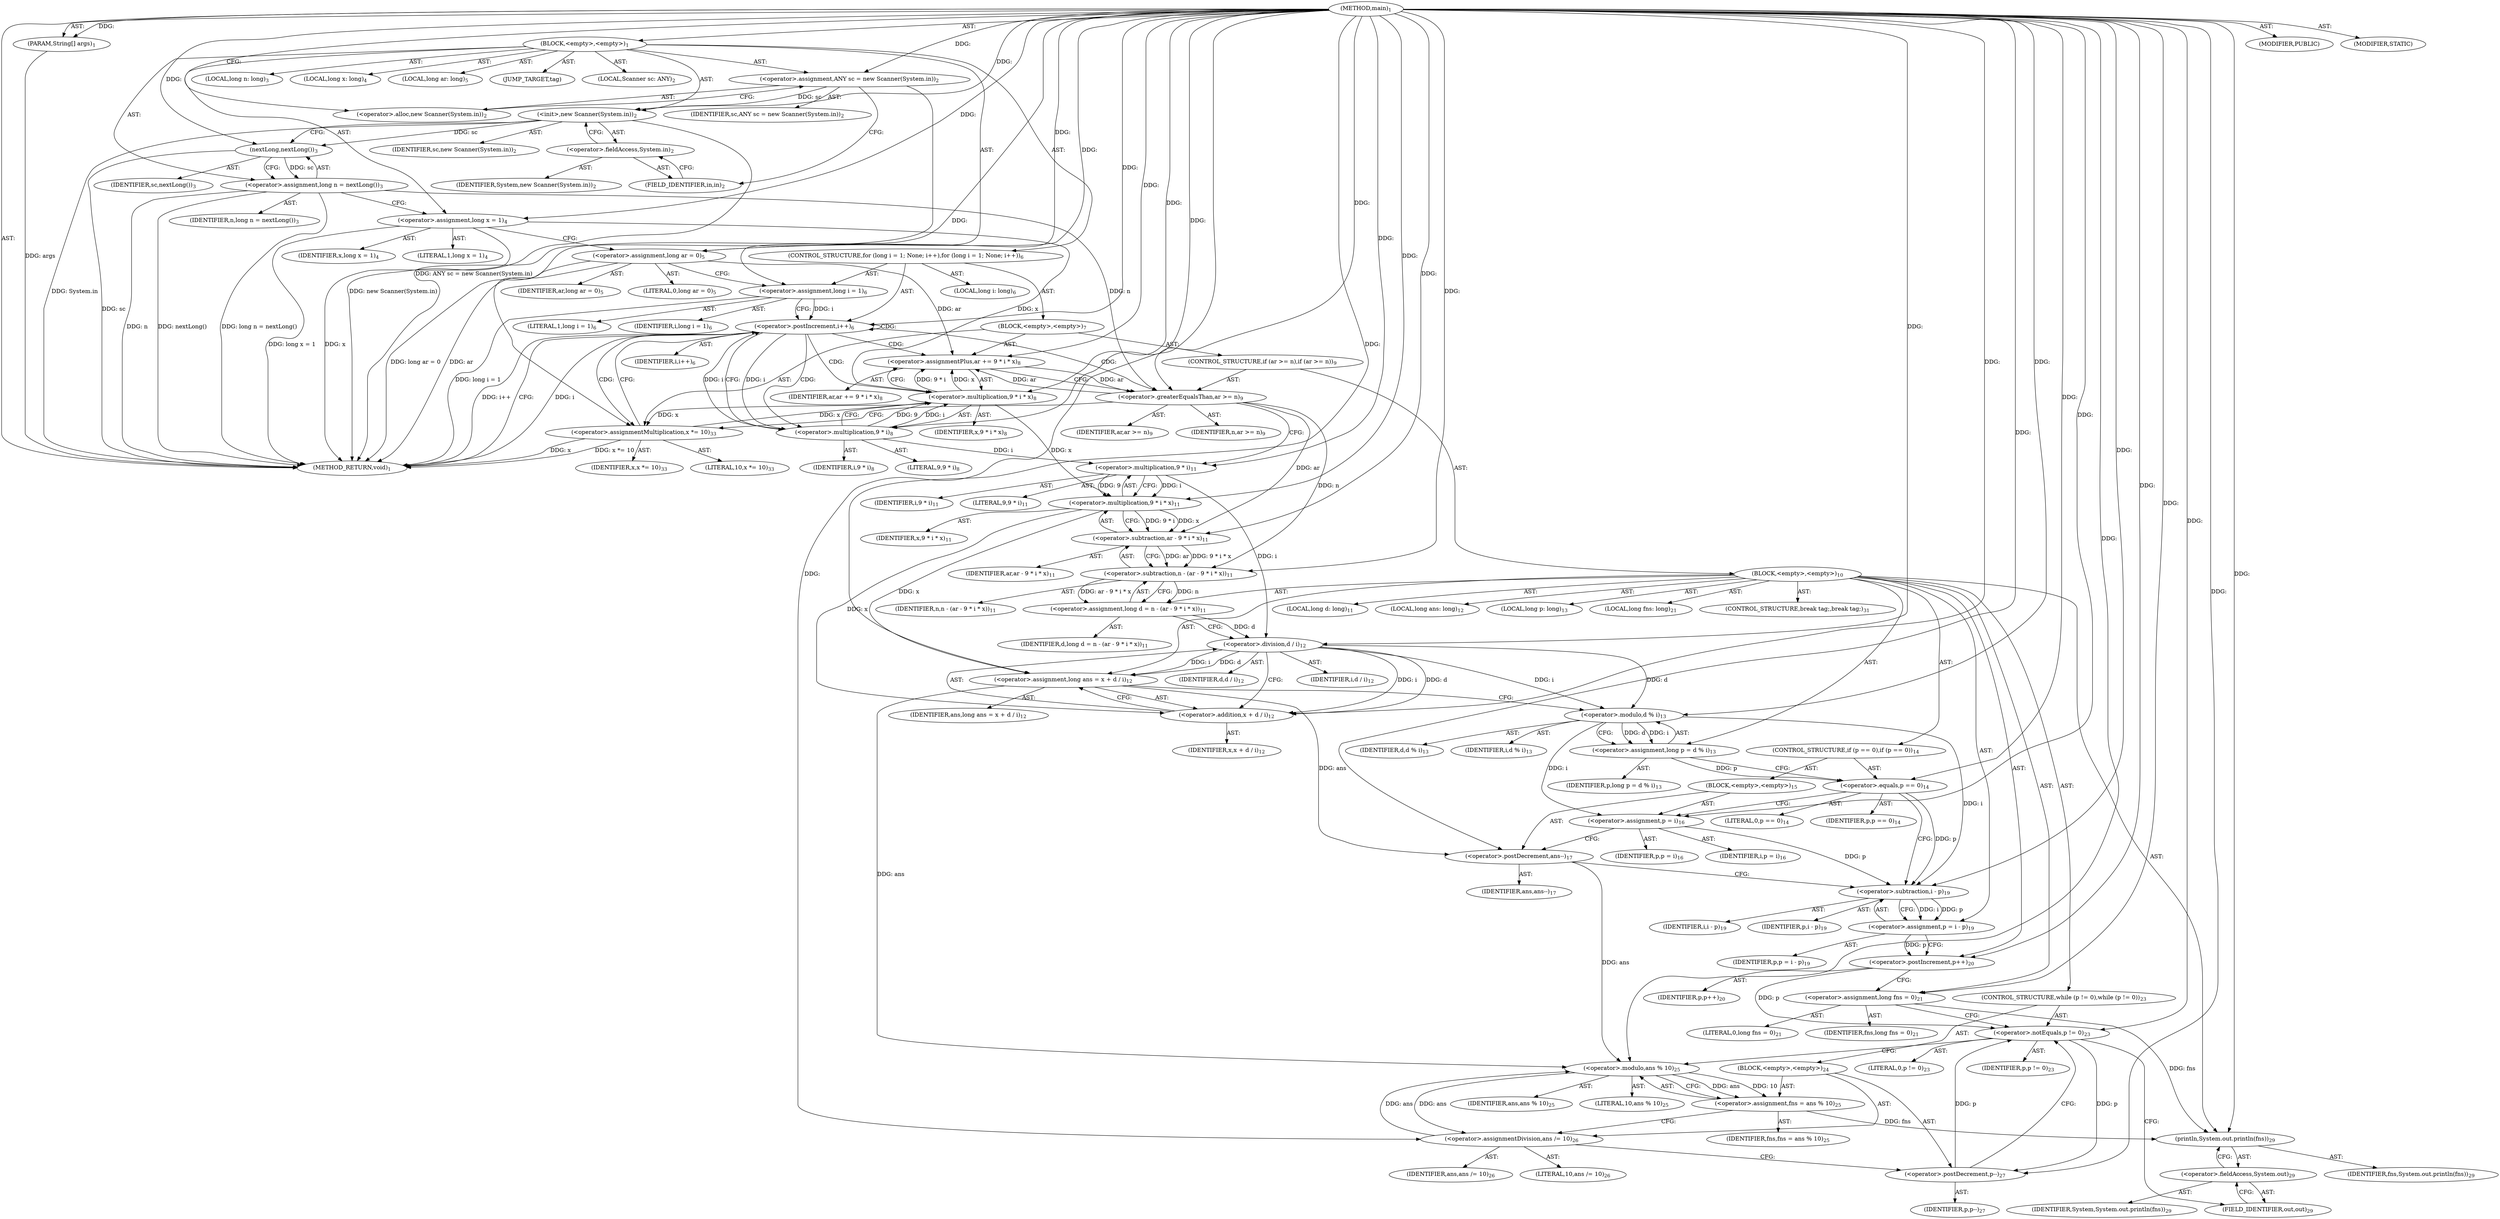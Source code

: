 digraph "main" {  
"19" [label = <(METHOD,main)<SUB>1</SUB>> ]
"20" [label = <(PARAM,String[] args)<SUB>1</SUB>> ]
"21" [label = <(BLOCK,&lt;empty&gt;,&lt;empty&gt;)<SUB>1</SUB>> ]
"4" [label = <(LOCAL,Scanner sc: ANY)<SUB>2</SUB>> ]
"22" [label = <(&lt;operator&gt;.assignment,ANY sc = new Scanner(System.in))<SUB>2</SUB>> ]
"23" [label = <(IDENTIFIER,sc,ANY sc = new Scanner(System.in))<SUB>2</SUB>> ]
"24" [label = <(&lt;operator&gt;.alloc,new Scanner(System.in))<SUB>2</SUB>> ]
"25" [label = <(&lt;init&gt;,new Scanner(System.in))<SUB>2</SUB>> ]
"3" [label = <(IDENTIFIER,sc,new Scanner(System.in))<SUB>2</SUB>> ]
"26" [label = <(&lt;operator&gt;.fieldAccess,System.in)<SUB>2</SUB>> ]
"27" [label = <(IDENTIFIER,System,new Scanner(System.in))<SUB>2</SUB>> ]
"28" [label = <(FIELD_IDENTIFIER,in,in)<SUB>2</SUB>> ]
"29" [label = <(LOCAL,long n: long)<SUB>3</SUB>> ]
"30" [label = <(&lt;operator&gt;.assignment,long n = nextLong())<SUB>3</SUB>> ]
"31" [label = <(IDENTIFIER,n,long n = nextLong())<SUB>3</SUB>> ]
"32" [label = <(nextLong,nextLong())<SUB>3</SUB>> ]
"33" [label = <(IDENTIFIER,sc,nextLong())<SUB>3</SUB>> ]
"34" [label = <(LOCAL,long x: long)<SUB>4</SUB>> ]
"35" [label = <(&lt;operator&gt;.assignment,long x = 1)<SUB>4</SUB>> ]
"36" [label = <(IDENTIFIER,x,long x = 1)<SUB>4</SUB>> ]
"37" [label = <(LITERAL,1,long x = 1)<SUB>4</SUB>> ]
"38" [label = <(LOCAL,long ar: long)<SUB>5</SUB>> ]
"39" [label = <(&lt;operator&gt;.assignment,long ar = 0)<SUB>5</SUB>> ]
"40" [label = <(IDENTIFIER,ar,long ar = 0)<SUB>5</SUB>> ]
"41" [label = <(LITERAL,0,long ar = 0)<SUB>5</SUB>> ]
"42" [label = <(JUMP_TARGET,tag)> ]
"43" [label = <(CONTROL_STRUCTURE,for (long i = 1; None; i++),for (long i = 1; None; i++))<SUB>6</SUB>> ]
"44" [label = <(LOCAL,long i: long)<SUB>6</SUB>> ]
"45" [label = <(&lt;operator&gt;.assignment,long i = 1)<SUB>6</SUB>> ]
"46" [label = <(IDENTIFIER,i,long i = 1)<SUB>6</SUB>> ]
"47" [label = <(LITERAL,1,long i = 1)<SUB>6</SUB>> ]
"48" [label = <(&lt;operator&gt;.postIncrement,i++)<SUB>6</SUB>> ]
"49" [label = <(IDENTIFIER,i,i++)<SUB>6</SUB>> ]
"50" [label = <(BLOCK,&lt;empty&gt;,&lt;empty&gt;)<SUB>7</SUB>> ]
"51" [label = <(&lt;operator&gt;.assignmentPlus,ar += 9 * i * x)<SUB>8</SUB>> ]
"52" [label = <(IDENTIFIER,ar,ar += 9 * i * x)<SUB>8</SUB>> ]
"53" [label = <(&lt;operator&gt;.multiplication,9 * i * x)<SUB>8</SUB>> ]
"54" [label = <(&lt;operator&gt;.multiplication,9 * i)<SUB>8</SUB>> ]
"55" [label = <(LITERAL,9,9 * i)<SUB>8</SUB>> ]
"56" [label = <(IDENTIFIER,i,9 * i)<SUB>8</SUB>> ]
"57" [label = <(IDENTIFIER,x,9 * i * x)<SUB>8</SUB>> ]
"58" [label = <(CONTROL_STRUCTURE,if (ar &gt;= n),if (ar &gt;= n))<SUB>9</SUB>> ]
"59" [label = <(&lt;operator&gt;.greaterEqualsThan,ar &gt;= n)<SUB>9</SUB>> ]
"60" [label = <(IDENTIFIER,ar,ar &gt;= n)<SUB>9</SUB>> ]
"61" [label = <(IDENTIFIER,n,ar &gt;= n)<SUB>9</SUB>> ]
"62" [label = <(BLOCK,&lt;empty&gt;,&lt;empty&gt;)<SUB>10</SUB>> ]
"63" [label = <(LOCAL,long d: long)<SUB>11</SUB>> ]
"64" [label = <(&lt;operator&gt;.assignment,long d = n - (ar - 9 * i * x))<SUB>11</SUB>> ]
"65" [label = <(IDENTIFIER,d,long d = n - (ar - 9 * i * x))<SUB>11</SUB>> ]
"66" [label = <(&lt;operator&gt;.subtraction,n - (ar - 9 * i * x))<SUB>11</SUB>> ]
"67" [label = <(IDENTIFIER,n,n - (ar - 9 * i * x))<SUB>11</SUB>> ]
"68" [label = <(&lt;operator&gt;.subtraction,ar - 9 * i * x)<SUB>11</SUB>> ]
"69" [label = <(IDENTIFIER,ar,ar - 9 * i * x)<SUB>11</SUB>> ]
"70" [label = <(&lt;operator&gt;.multiplication,9 * i * x)<SUB>11</SUB>> ]
"71" [label = <(&lt;operator&gt;.multiplication,9 * i)<SUB>11</SUB>> ]
"72" [label = <(LITERAL,9,9 * i)<SUB>11</SUB>> ]
"73" [label = <(IDENTIFIER,i,9 * i)<SUB>11</SUB>> ]
"74" [label = <(IDENTIFIER,x,9 * i * x)<SUB>11</SUB>> ]
"75" [label = <(LOCAL,long ans: long)<SUB>12</SUB>> ]
"76" [label = <(&lt;operator&gt;.assignment,long ans = x + d / i)<SUB>12</SUB>> ]
"77" [label = <(IDENTIFIER,ans,long ans = x + d / i)<SUB>12</SUB>> ]
"78" [label = <(&lt;operator&gt;.addition,x + d / i)<SUB>12</SUB>> ]
"79" [label = <(IDENTIFIER,x,x + d / i)<SUB>12</SUB>> ]
"80" [label = <(&lt;operator&gt;.division,d / i)<SUB>12</SUB>> ]
"81" [label = <(IDENTIFIER,d,d / i)<SUB>12</SUB>> ]
"82" [label = <(IDENTIFIER,i,d / i)<SUB>12</SUB>> ]
"83" [label = <(LOCAL,long p: long)<SUB>13</SUB>> ]
"84" [label = <(&lt;operator&gt;.assignment,long p = d % i)<SUB>13</SUB>> ]
"85" [label = <(IDENTIFIER,p,long p = d % i)<SUB>13</SUB>> ]
"86" [label = <(&lt;operator&gt;.modulo,d % i)<SUB>13</SUB>> ]
"87" [label = <(IDENTIFIER,d,d % i)<SUB>13</SUB>> ]
"88" [label = <(IDENTIFIER,i,d % i)<SUB>13</SUB>> ]
"89" [label = <(CONTROL_STRUCTURE,if (p == 0),if (p == 0))<SUB>14</SUB>> ]
"90" [label = <(&lt;operator&gt;.equals,p == 0)<SUB>14</SUB>> ]
"91" [label = <(IDENTIFIER,p,p == 0)<SUB>14</SUB>> ]
"92" [label = <(LITERAL,0,p == 0)<SUB>14</SUB>> ]
"93" [label = <(BLOCK,&lt;empty&gt;,&lt;empty&gt;)<SUB>15</SUB>> ]
"94" [label = <(&lt;operator&gt;.assignment,p = i)<SUB>16</SUB>> ]
"95" [label = <(IDENTIFIER,p,p = i)<SUB>16</SUB>> ]
"96" [label = <(IDENTIFIER,i,p = i)<SUB>16</SUB>> ]
"97" [label = <(&lt;operator&gt;.postDecrement,ans--)<SUB>17</SUB>> ]
"98" [label = <(IDENTIFIER,ans,ans--)<SUB>17</SUB>> ]
"99" [label = <(&lt;operator&gt;.assignment,p = i - p)<SUB>19</SUB>> ]
"100" [label = <(IDENTIFIER,p,p = i - p)<SUB>19</SUB>> ]
"101" [label = <(&lt;operator&gt;.subtraction,i - p)<SUB>19</SUB>> ]
"102" [label = <(IDENTIFIER,i,i - p)<SUB>19</SUB>> ]
"103" [label = <(IDENTIFIER,p,i - p)<SUB>19</SUB>> ]
"104" [label = <(&lt;operator&gt;.postIncrement,p++)<SUB>20</SUB>> ]
"105" [label = <(IDENTIFIER,p,p++)<SUB>20</SUB>> ]
"106" [label = <(LOCAL,long fns: long)<SUB>21</SUB>> ]
"107" [label = <(&lt;operator&gt;.assignment,long fns = 0)<SUB>21</SUB>> ]
"108" [label = <(IDENTIFIER,fns,long fns = 0)<SUB>21</SUB>> ]
"109" [label = <(LITERAL,0,long fns = 0)<SUB>21</SUB>> ]
"110" [label = <(CONTROL_STRUCTURE,while (p != 0),while (p != 0))<SUB>23</SUB>> ]
"111" [label = <(&lt;operator&gt;.notEquals,p != 0)<SUB>23</SUB>> ]
"112" [label = <(IDENTIFIER,p,p != 0)<SUB>23</SUB>> ]
"113" [label = <(LITERAL,0,p != 0)<SUB>23</SUB>> ]
"114" [label = <(BLOCK,&lt;empty&gt;,&lt;empty&gt;)<SUB>24</SUB>> ]
"115" [label = <(&lt;operator&gt;.assignment,fns = ans % 10)<SUB>25</SUB>> ]
"116" [label = <(IDENTIFIER,fns,fns = ans % 10)<SUB>25</SUB>> ]
"117" [label = <(&lt;operator&gt;.modulo,ans % 10)<SUB>25</SUB>> ]
"118" [label = <(IDENTIFIER,ans,ans % 10)<SUB>25</SUB>> ]
"119" [label = <(LITERAL,10,ans % 10)<SUB>25</SUB>> ]
"120" [label = <(&lt;operator&gt;.assignmentDivision,ans /= 10)<SUB>26</SUB>> ]
"121" [label = <(IDENTIFIER,ans,ans /= 10)<SUB>26</SUB>> ]
"122" [label = <(LITERAL,10,ans /= 10)<SUB>26</SUB>> ]
"123" [label = <(&lt;operator&gt;.postDecrement,p--)<SUB>27</SUB>> ]
"124" [label = <(IDENTIFIER,p,p--)<SUB>27</SUB>> ]
"125" [label = <(println,System.out.println(fns))<SUB>29</SUB>> ]
"126" [label = <(&lt;operator&gt;.fieldAccess,System.out)<SUB>29</SUB>> ]
"127" [label = <(IDENTIFIER,System,System.out.println(fns))<SUB>29</SUB>> ]
"128" [label = <(FIELD_IDENTIFIER,out,out)<SUB>29</SUB>> ]
"129" [label = <(IDENTIFIER,fns,System.out.println(fns))<SUB>29</SUB>> ]
"130" [label = <(CONTROL_STRUCTURE,break tag;,break tag;)<SUB>31</SUB>> ]
"131" [label = <(&lt;operator&gt;.assignmentMultiplication,x *= 10)<SUB>33</SUB>> ]
"132" [label = <(IDENTIFIER,x,x *= 10)<SUB>33</SUB>> ]
"133" [label = <(LITERAL,10,x *= 10)<SUB>33</SUB>> ]
"134" [label = <(MODIFIER,PUBLIC)> ]
"135" [label = <(MODIFIER,STATIC)> ]
"136" [label = <(METHOD_RETURN,void)<SUB>1</SUB>> ]
  "19" -> "20"  [ label = "AST: "] 
  "19" -> "21"  [ label = "AST: "] 
  "19" -> "134"  [ label = "AST: "] 
  "19" -> "135"  [ label = "AST: "] 
  "19" -> "136"  [ label = "AST: "] 
  "21" -> "4"  [ label = "AST: "] 
  "21" -> "22"  [ label = "AST: "] 
  "21" -> "25"  [ label = "AST: "] 
  "21" -> "29"  [ label = "AST: "] 
  "21" -> "30"  [ label = "AST: "] 
  "21" -> "34"  [ label = "AST: "] 
  "21" -> "35"  [ label = "AST: "] 
  "21" -> "38"  [ label = "AST: "] 
  "21" -> "39"  [ label = "AST: "] 
  "21" -> "42"  [ label = "AST: "] 
  "21" -> "43"  [ label = "AST: "] 
  "22" -> "23"  [ label = "AST: "] 
  "22" -> "24"  [ label = "AST: "] 
  "25" -> "3"  [ label = "AST: "] 
  "25" -> "26"  [ label = "AST: "] 
  "26" -> "27"  [ label = "AST: "] 
  "26" -> "28"  [ label = "AST: "] 
  "30" -> "31"  [ label = "AST: "] 
  "30" -> "32"  [ label = "AST: "] 
  "32" -> "33"  [ label = "AST: "] 
  "35" -> "36"  [ label = "AST: "] 
  "35" -> "37"  [ label = "AST: "] 
  "39" -> "40"  [ label = "AST: "] 
  "39" -> "41"  [ label = "AST: "] 
  "43" -> "44"  [ label = "AST: "] 
  "43" -> "45"  [ label = "AST: "] 
  "43" -> "48"  [ label = "AST: "] 
  "43" -> "50"  [ label = "AST: "] 
  "45" -> "46"  [ label = "AST: "] 
  "45" -> "47"  [ label = "AST: "] 
  "48" -> "49"  [ label = "AST: "] 
  "50" -> "51"  [ label = "AST: "] 
  "50" -> "58"  [ label = "AST: "] 
  "50" -> "131"  [ label = "AST: "] 
  "51" -> "52"  [ label = "AST: "] 
  "51" -> "53"  [ label = "AST: "] 
  "53" -> "54"  [ label = "AST: "] 
  "53" -> "57"  [ label = "AST: "] 
  "54" -> "55"  [ label = "AST: "] 
  "54" -> "56"  [ label = "AST: "] 
  "58" -> "59"  [ label = "AST: "] 
  "58" -> "62"  [ label = "AST: "] 
  "59" -> "60"  [ label = "AST: "] 
  "59" -> "61"  [ label = "AST: "] 
  "62" -> "63"  [ label = "AST: "] 
  "62" -> "64"  [ label = "AST: "] 
  "62" -> "75"  [ label = "AST: "] 
  "62" -> "76"  [ label = "AST: "] 
  "62" -> "83"  [ label = "AST: "] 
  "62" -> "84"  [ label = "AST: "] 
  "62" -> "89"  [ label = "AST: "] 
  "62" -> "99"  [ label = "AST: "] 
  "62" -> "104"  [ label = "AST: "] 
  "62" -> "106"  [ label = "AST: "] 
  "62" -> "107"  [ label = "AST: "] 
  "62" -> "110"  [ label = "AST: "] 
  "62" -> "125"  [ label = "AST: "] 
  "62" -> "130"  [ label = "AST: "] 
  "64" -> "65"  [ label = "AST: "] 
  "64" -> "66"  [ label = "AST: "] 
  "66" -> "67"  [ label = "AST: "] 
  "66" -> "68"  [ label = "AST: "] 
  "68" -> "69"  [ label = "AST: "] 
  "68" -> "70"  [ label = "AST: "] 
  "70" -> "71"  [ label = "AST: "] 
  "70" -> "74"  [ label = "AST: "] 
  "71" -> "72"  [ label = "AST: "] 
  "71" -> "73"  [ label = "AST: "] 
  "76" -> "77"  [ label = "AST: "] 
  "76" -> "78"  [ label = "AST: "] 
  "78" -> "79"  [ label = "AST: "] 
  "78" -> "80"  [ label = "AST: "] 
  "80" -> "81"  [ label = "AST: "] 
  "80" -> "82"  [ label = "AST: "] 
  "84" -> "85"  [ label = "AST: "] 
  "84" -> "86"  [ label = "AST: "] 
  "86" -> "87"  [ label = "AST: "] 
  "86" -> "88"  [ label = "AST: "] 
  "89" -> "90"  [ label = "AST: "] 
  "89" -> "93"  [ label = "AST: "] 
  "90" -> "91"  [ label = "AST: "] 
  "90" -> "92"  [ label = "AST: "] 
  "93" -> "94"  [ label = "AST: "] 
  "93" -> "97"  [ label = "AST: "] 
  "94" -> "95"  [ label = "AST: "] 
  "94" -> "96"  [ label = "AST: "] 
  "97" -> "98"  [ label = "AST: "] 
  "99" -> "100"  [ label = "AST: "] 
  "99" -> "101"  [ label = "AST: "] 
  "101" -> "102"  [ label = "AST: "] 
  "101" -> "103"  [ label = "AST: "] 
  "104" -> "105"  [ label = "AST: "] 
  "107" -> "108"  [ label = "AST: "] 
  "107" -> "109"  [ label = "AST: "] 
  "110" -> "111"  [ label = "AST: "] 
  "110" -> "114"  [ label = "AST: "] 
  "111" -> "112"  [ label = "AST: "] 
  "111" -> "113"  [ label = "AST: "] 
  "114" -> "115"  [ label = "AST: "] 
  "114" -> "120"  [ label = "AST: "] 
  "114" -> "123"  [ label = "AST: "] 
  "115" -> "116"  [ label = "AST: "] 
  "115" -> "117"  [ label = "AST: "] 
  "117" -> "118"  [ label = "AST: "] 
  "117" -> "119"  [ label = "AST: "] 
  "120" -> "121"  [ label = "AST: "] 
  "120" -> "122"  [ label = "AST: "] 
  "123" -> "124"  [ label = "AST: "] 
  "125" -> "126"  [ label = "AST: "] 
  "125" -> "129"  [ label = "AST: "] 
  "126" -> "127"  [ label = "AST: "] 
  "126" -> "128"  [ label = "AST: "] 
  "131" -> "132"  [ label = "AST: "] 
  "131" -> "133"  [ label = "AST: "] 
  "22" -> "28"  [ label = "CFG: "] 
  "25" -> "32"  [ label = "CFG: "] 
  "30" -> "35"  [ label = "CFG: "] 
  "35" -> "39"  [ label = "CFG: "] 
  "39" -> "45"  [ label = "CFG: "] 
  "24" -> "22"  [ label = "CFG: "] 
  "26" -> "25"  [ label = "CFG: "] 
  "32" -> "30"  [ label = "CFG: "] 
  "45" -> "48"  [ label = "CFG: "] 
  "48" -> "136"  [ label = "CFG: "] 
  "48" -> "54"  [ label = "CFG: "] 
  "28" -> "26"  [ label = "CFG: "] 
  "51" -> "59"  [ label = "CFG: "] 
  "131" -> "48"  [ label = "CFG: "] 
  "53" -> "51"  [ label = "CFG: "] 
  "59" -> "71"  [ label = "CFG: "] 
  "59" -> "131"  [ label = "CFG: "] 
  "54" -> "53"  [ label = "CFG: "] 
  "64" -> "80"  [ label = "CFG: "] 
  "76" -> "86"  [ label = "CFG: "] 
  "84" -> "90"  [ label = "CFG: "] 
  "99" -> "104"  [ label = "CFG: "] 
  "104" -> "107"  [ label = "CFG: "] 
  "107" -> "111"  [ label = "CFG: "] 
  "66" -> "64"  [ label = "CFG: "] 
  "78" -> "76"  [ label = "CFG: "] 
  "86" -> "84"  [ label = "CFG: "] 
  "90" -> "94"  [ label = "CFG: "] 
  "90" -> "101"  [ label = "CFG: "] 
  "101" -> "99"  [ label = "CFG: "] 
  "111" -> "117"  [ label = "CFG: "] 
  "111" -> "128"  [ label = "CFG: "] 
  "126" -> "125"  [ label = "CFG: "] 
  "68" -> "66"  [ label = "CFG: "] 
  "80" -> "78"  [ label = "CFG: "] 
  "94" -> "97"  [ label = "CFG: "] 
  "97" -> "101"  [ label = "CFG: "] 
  "115" -> "120"  [ label = "CFG: "] 
  "120" -> "123"  [ label = "CFG: "] 
  "123" -> "111"  [ label = "CFG: "] 
  "128" -> "126"  [ label = "CFG: "] 
  "70" -> "68"  [ label = "CFG: "] 
  "117" -> "115"  [ label = "CFG: "] 
  "71" -> "70"  [ label = "CFG: "] 
  "19" -> "24"  [ label = "CFG: "] 
  "20" -> "136"  [ label = "DDG: args"] 
  "22" -> "136"  [ label = "DDG: ANY sc = new Scanner(System.in)"] 
  "25" -> "136"  [ label = "DDG: System.in"] 
  "25" -> "136"  [ label = "DDG: new Scanner(System.in)"] 
  "30" -> "136"  [ label = "DDG: n"] 
  "32" -> "136"  [ label = "DDG: sc"] 
  "30" -> "136"  [ label = "DDG: nextLong()"] 
  "30" -> "136"  [ label = "DDG: long n = nextLong()"] 
  "35" -> "136"  [ label = "DDG: x"] 
  "35" -> "136"  [ label = "DDG: long x = 1"] 
  "39" -> "136"  [ label = "DDG: ar"] 
  "39" -> "136"  [ label = "DDG: long ar = 0"] 
  "45" -> "136"  [ label = "DDG: long i = 1"] 
  "48" -> "136"  [ label = "DDG: i"] 
  "48" -> "136"  [ label = "DDG: i++"] 
  "131" -> "136"  [ label = "DDG: x"] 
  "131" -> "136"  [ label = "DDG: x *= 10"] 
  "19" -> "20"  [ label = "DDG: "] 
  "19" -> "22"  [ label = "DDG: "] 
  "32" -> "30"  [ label = "DDG: sc"] 
  "19" -> "35"  [ label = "DDG: "] 
  "19" -> "39"  [ label = "DDG: "] 
  "22" -> "25"  [ label = "DDG: sc"] 
  "19" -> "25"  [ label = "DDG: "] 
  "19" -> "45"  [ label = "DDG: "] 
  "25" -> "32"  [ label = "DDG: sc"] 
  "19" -> "32"  [ label = "DDG: "] 
  "45" -> "48"  [ label = "DDG: i"] 
  "54" -> "48"  [ label = "DDG: i"] 
  "19" -> "48"  [ label = "DDG: "] 
  "53" -> "51"  [ label = "DDG: 9 * i"] 
  "53" -> "51"  [ label = "DDG: x"] 
  "19" -> "131"  [ label = "DDG: "] 
  "39" -> "51"  [ label = "DDG: ar"] 
  "59" -> "51"  [ label = "DDG: ar"] 
  "19" -> "51"  [ label = "DDG: "] 
  "53" -> "131"  [ label = "DDG: x"] 
  "54" -> "53"  [ label = "DDG: 9"] 
  "54" -> "53"  [ label = "DDG: i"] 
  "35" -> "53"  [ label = "DDG: x"] 
  "131" -> "53"  [ label = "DDG: x"] 
  "19" -> "53"  [ label = "DDG: "] 
  "51" -> "59"  [ label = "DDG: ar"] 
  "19" -> "59"  [ label = "DDG: "] 
  "30" -> "59"  [ label = "DDG: n"] 
  "66" -> "64"  [ label = "DDG: n"] 
  "66" -> "64"  [ label = "DDG: ar - 9 * i * x"] 
  "70" -> "76"  [ label = "DDG: x"] 
  "19" -> "76"  [ label = "DDG: "] 
  "80" -> "76"  [ label = "DDG: d"] 
  "80" -> "76"  [ label = "DDG: i"] 
  "86" -> "84"  [ label = "DDG: d"] 
  "86" -> "84"  [ label = "DDG: i"] 
  "101" -> "99"  [ label = "DDG: i"] 
  "101" -> "99"  [ label = "DDG: p"] 
  "19" -> "107"  [ label = "DDG: "] 
  "19" -> "54"  [ label = "DDG: "] 
  "48" -> "54"  [ label = "DDG: i"] 
  "99" -> "104"  [ label = "DDG: p"] 
  "19" -> "104"  [ label = "DDG: "] 
  "107" -> "125"  [ label = "DDG: fns"] 
  "115" -> "125"  [ label = "DDG: fns"] 
  "19" -> "125"  [ label = "DDG: "] 
  "59" -> "66"  [ label = "DDG: n"] 
  "19" -> "66"  [ label = "DDG: "] 
  "68" -> "66"  [ label = "DDG: ar"] 
  "68" -> "66"  [ label = "DDG: 9 * i * x"] 
  "70" -> "78"  [ label = "DDG: x"] 
  "19" -> "78"  [ label = "DDG: "] 
  "80" -> "78"  [ label = "DDG: d"] 
  "80" -> "78"  [ label = "DDG: i"] 
  "80" -> "86"  [ label = "DDG: d"] 
  "19" -> "86"  [ label = "DDG: "] 
  "80" -> "86"  [ label = "DDG: i"] 
  "84" -> "90"  [ label = "DDG: p"] 
  "19" -> "90"  [ label = "DDG: "] 
  "86" -> "94"  [ label = "DDG: i"] 
  "19" -> "94"  [ label = "DDG: "] 
  "86" -> "101"  [ label = "DDG: i"] 
  "19" -> "101"  [ label = "DDG: "] 
  "90" -> "101"  [ label = "DDG: p"] 
  "94" -> "101"  [ label = "DDG: p"] 
  "104" -> "111"  [ label = "DDG: p"] 
  "123" -> "111"  [ label = "DDG: p"] 
  "19" -> "111"  [ label = "DDG: "] 
  "117" -> "115"  [ label = "DDG: ans"] 
  "117" -> "115"  [ label = "DDG: 10"] 
  "19" -> "120"  [ label = "DDG: "] 
  "59" -> "68"  [ label = "DDG: ar"] 
  "19" -> "68"  [ label = "DDG: "] 
  "70" -> "68"  [ label = "DDG: 9 * i"] 
  "70" -> "68"  [ label = "DDG: x"] 
  "64" -> "80"  [ label = "DDG: d"] 
  "19" -> "80"  [ label = "DDG: "] 
  "71" -> "80"  [ label = "DDG: i"] 
  "76" -> "97"  [ label = "DDG: ans"] 
  "19" -> "97"  [ label = "DDG: "] 
  "117" -> "120"  [ label = "DDG: ans"] 
  "111" -> "123"  [ label = "DDG: p"] 
  "19" -> "123"  [ label = "DDG: "] 
  "71" -> "70"  [ label = "DDG: 9"] 
  "71" -> "70"  [ label = "DDG: i"] 
  "53" -> "70"  [ label = "DDG: x"] 
  "19" -> "70"  [ label = "DDG: "] 
  "76" -> "117"  [ label = "DDG: ans"] 
  "97" -> "117"  [ label = "DDG: ans"] 
  "120" -> "117"  [ label = "DDG: ans"] 
  "19" -> "117"  [ label = "DDG: "] 
  "19" -> "71"  [ label = "DDG: "] 
  "54" -> "71"  [ label = "DDG: i"] 
  "48" -> "48"  [ label = "CDG: "] 
  "48" -> "59"  [ label = "CDG: "] 
  "48" -> "51"  [ label = "CDG: "] 
  "48" -> "53"  [ label = "CDG: "] 
  "48" -> "131"  [ label = "CDG: "] 
  "48" -> "54"  [ label = "CDG: "] 
}
